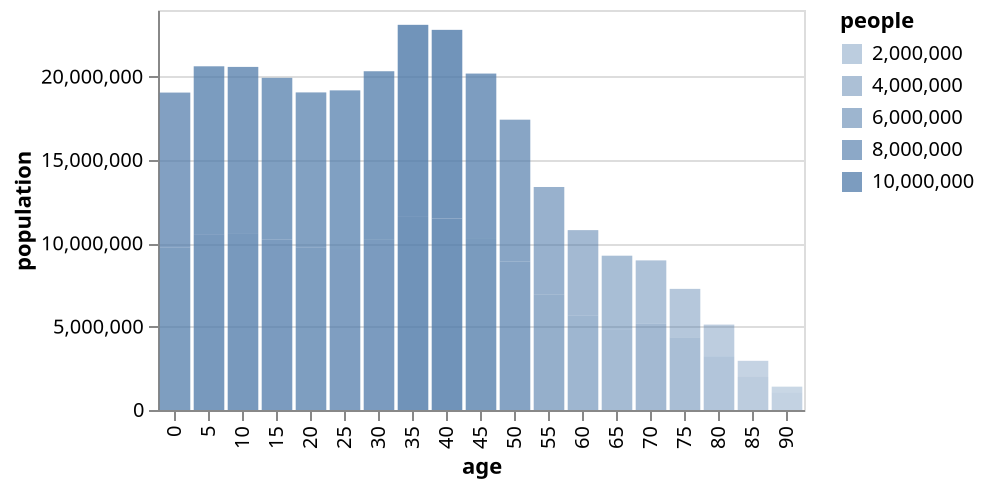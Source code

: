 {"$schema": "https://vega.github.io/schema/vega-lite/v4.json", "description": "A bar chart showing the US population distribution of age groups and gender in 2000.", "data": {"values": [{"year": 1850, "age": 0, "sex": 1, "people": 1483789}, {"year": 1850, "age": 0, "sex": 2, "people": 1450376}, {"year": 1850, "age": 5, "sex": 1, "people": 1411067}, {"year": 1850, "age": 5, "sex": 2, "people": 1359668}, {"year": 1850, "age": 10, "sex": 1, "people": 1260099}, {"year": 1850, "age": 10, "sex": 2, "people": 1216114}, {"year": 1850, "age": 15, "sex": 1, "people": 1077133}, {"year": 1850, "age": 15, "sex": 2, "people": 1110619}, {"year": 1850, "age": 20, "sex": 1, "people": 1017281}, {"year": 1850, "age": 20, "sex": 2, "people": 1003841}, {"year": 1850, "age": 25, "sex": 1, "people": 862547}, {"year": 1850, "age": 25, "sex": 2, "people": 799482}, {"year": 1850, "age": 30, "sex": 1, "people": 730638}, {"year": 1850, "age": 30, "sex": 2, "people": 639636}, {"year": 1850, "age": 35, "sex": 1, "people": 588487}, {"year": 1850, "age": 35, "sex": 2, "people": 505012}, {"year": 1850, "age": 40, "sex": 1, "people": 475911}, {"year": 1850, "age": 40, "sex": 2, "people": 428185}, {"year": 1850, "age": 45, "sex": 1, "people": 384211}, {"year": 1850, "age": 45, "sex": 2, "people": 341254}, {"year": 1850, "age": 50, "sex": 1, "people": 321343}, {"year": 1850, "age": 50, "sex": 2, "people": 286580}, {"year": 1850, "age": 55, "sex": 1, "people": 194080}, {"year": 1850, "age": 55, "sex": 2, "people": 187208}, {"year": 1850, "age": 60, "sex": 1, "people": 174976}, {"year": 1850, "age": 60, "sex": 2, "people": 162236}, {"year": 1850, "age": 65, "sex": 1, "people": 106827}, {"year": 1850, "age": 65, "sex": 2, "people": 105534}, {"year": 1850, "age": 70, "sex": 1, "people": 73677}, {"year": 1850, "age": 70, "sex": 2, "people": 71762}, {"year": 1850, "age": 75, "sex": 1, "people": 40834}, {"year": 1850, "age": 75, "sex": 2, "people": 40229}, {"year": 1850, "age": 80, "sex": 1, "people": 23449}, {"year": 1850, "age": 80, "sex": 2, "people": 22949}, {"year": 1850, "age": 85, "sex": 1, "people": 8186}, {"year": 1850, "age": 85, "sex": 2, "people": 10511}, {"year": 1850, "age": 90, "sex": 1, "people": 5259}, {"year": 1850, "age": 90, "sex": 2, "people": 6569}, {"year": 1860, "age": 0, "sex": 1, "people": 2120846}, {"year": 1860, "age": 0, "sex": 2, "people": 2092162}, {"year": 1860, "age": 5, "sex": 1, "people": 1804467}, {"year": 1860, "age": 5, "sex": 2, "people": 1778772}, {"year": 1860, "age": 10, "sex": 1, "people": 1612640}, {"year": 1860, "age": 10, "sex": 2, "people": 1540350}, {"year": 1860, "age": 15, "sex": 1, "people": 1438094}, {"year": 1860, "age": 15, "sex": 2, "people": 1495999}, {"year": 1860, "age": 20, "sex": 1, "people": 1351121}, {"year": 1860, "age": 20, "sex": 2, "people": 1370462}, {"year": 1860, "age": 25, "sex": 1, "people": 1217615}, {"year": 1860, "age": 25, "sex": 2, "people": 1116373}, {"year": 1860, "age": 30, "sex": 1, "people": 1043174}, {"year": 1860, "age": 30, "sex": 2, "people": 936055}, {"year": 1860, "age": 35, "sex": 1, "people": 866910}, {"year": 1860, "age": 35, "sex": 2, "people": 737136}, {"year": 1860, "age": 40, "sex": 1, "people": 699434}, {"year": 1860, "age": 40, "sex": 2, "people": 616826}, {"year": 1860, "age": 45, "sex": 1, "people": 552404}, {"year": 1860, "age": 45, "sex": 2, "people": 461739}, {"year": 1860, "age": 50, "sex": 1, "people": 456176}, {"year": 1860, "age": 50, "sex": 2, "people": 407305}, {"year": 1860, "age": 55, "sex": 1, "people": 292417}, {"year": 1860, "age": 55, "sex": 2, "people": 267224}, {"year": 1860, "age": 60, "sex": 1, "people": 260887}, {"year": 1860, "age": 60, "sex": 2, "people": 249735}, {"year": 1860, "age": 65, "sex": 1, "people": 149331}, {"year": 1860, "age": 65, "sex": 2, "people": 141405}, {"year": 1860, "age": 70, "sex": 1, "people": 98465}, {"year": 1860, "age": 70, "sex": 2, "people": 101778}, {"year": 1860, "age": 75, "sex": 1, "people": 56699}, {"year": 1860, "age": 75, "sex": 2, "people": 57597}, {"year": 1860, "age": 80, "sex": 1, "people": 29007}, {"year": 1860, "age": 80, "sex": 2, "people": 29506}, {"year": 1860, "age": 85, "sex": 1, "people": 10434}, {"year": 1860, "age": 85, "sex": 2, "people": 14053}, {"year": 1860, "age": 90, "sex": 1, "people": 7232}, {"year": 1860, "age": 90, "sex": 2, "people": 6622}, {"year": 1870, "age": 0, "sex": 1, "people": 2800083}, {"year": 1870, "age": 0, "sex": 2, "people": 2717102}, {"year": 1870, "age": 5, "sex": 1, "people": 2428469}, {"year": 1870, "age": 5, "sex": 2, "people": 2393680}, {"year": 1870, "age": 10, "sex": 1, "people": 2427341}, {"year": 1870, "age": 10, "sex": 2, "people": 2342670}, {"year": 1870, "age": 15, "sex": 1, "people": 1958390}, {"year": 1870, "age": 15, "sex": 2, "people": 2077248}, {"year": 1870, "age": 20, "sex": 1, "people": 1805303}, {"year": 1870, "age": 20, "sex": 2, "people": 1909382}, {"year": 1870, "age": 25, "sex": 1, "people": 1509059}, {"year": 1870, "age": 25, "sex": 2, "people": 1574285}, {"year": 1870, "age": 30, "sex": 1, "people": 1251534}, {"year": 1870, "age": 30, "sex": 2, "people": 1275629}, {"year": 1870, "age": 35, "sex": 1, "people": 1185336}, {"year": 1870, "age": 35, "sex": 2, "people": 1137490}, {"year": 1870, "age": 40, "sex": 1, "people": 968861}, {"year": 1870, "age": 40, "sex": 2, "people": 944401}, {"year": 1870, "age": 45, "sex": 1, "people": 852672}, {"year": 1870, "age": 45, "sex": 2, "people": 747916}, {"year": 1870, "age": 50, "sex": 1, "people": 736387}, {"year": 1870, "age": 50, "sex": 2, "people": 637801}, {"year": 1870, "age": 55, "sex": 1, "people": 486036}, {"year": 1870, "age": 55, "sex": 2, "people": 407819}, {"year": 1870, "age": 60, "sex": 1, "people": 399264}, {"year": 1870, "age": 60, "sex": 2, "people": 374801}, {"year": 1870, "age": 65, "sex": 1, "people": 260829}, {"year": 1870, "age": 65, "sex": 2, "people": 239080}, {"year": 1870, "age": 70, "sex": 1, "people": 173364}, {"year": 1870, "age": 70, "sex": 2, "people": 165501}, {"year": 1870, "age": 75, "sex": 1, "people": 86929}, {"year": 1870, "age": 75, "sex": 2, "people": 89540}, {"year": 1870, "age": 80, "sex": 1, "people": 47427}, {"year": 1870, "age": 80, "sex": 2, "people": 54190}, {"year": 1870, "age": 85, "sex": 1, "people": 15891}, {"year": 1870, "age": 85, "sex": 2, "people": 19302}, {"year": 1870, "age": 90, "sex": 1, "people": 8649}, {"year": 1870, "age": 90, "sex": 2, "people": 13068}, {"year": 1880, "age": 0, "sex": 1, "people": 3533662}, {"year": 1880, "age": 0, "sex": 2, "people": 3421597}, {"year": 1880, "age": 5, "sex": 1, "people": 3297503}, {"year": 1880, "age": 5, "sex": 2, "people": 3179142}, {"year": 1880, "age": 10, "sex": 1, "people": 2911924}, {"year": 1880, "age": 10, "sex": 2, "people": 2813550}, {"year": 1880, "age": 15, "sex": 1, "people": 2457734}, {"year": 1880, "age": 15, "sex": 2, "people": 2527818}, {"year": 1880, "age": 20, "sex": 1, "people": 2547780}, {"year": 1880, "age": 20, "sex": 2, "people": 2512803}, {"year": 1880, "age": 25, "sex": 1, "people": 2119393}, {"year": 1880, "age": 25, "sex": 2, "people": 1974241}, {"year": 1880, "age": 30, "sex": 1, "people": 1749107}, {"year": 1880, "age": 30, "sex": 2, "people": 1596772}, {"year": 1880, "age": 35, "sex": 1, "people": 1540772}, {"year": 1880, "age": 35, "sex": 2, "people": 1483717}, {"year": 1880, "age": 40, "sex": 1, "people": 1237347}, {"year": 1880, "age": 40, "sex": 2, "people": 1239435}, {"year": 1880, "age": 45, "sex": 1, "people": 1065973}, {"year": 1880, "age": 45, "sex": 2, "people": 1003711}, {"year": 1880, "age": 50, "sex": 1, "people": 964484}, {"year": 1880, "age": 50, "sex": 2, "people": 863012}, {"year": 1880, "age": 55, "sex": 1, "people": 679147}, {"year": 1880, "age": 55, "sex": 2, "people": 594843}, {"year": 1880, "age": 60, "sex": 1, "people": 580298}, {"year": 1880, "age": 60, "sex": 2, "people": 526956}, {"year": 1880, "age": 65, "sex": 1, "people": 369398}, {"year": 1880, "age": 65, "sex": 2, "people": 346303}, {"year": 1880, "age": 70, "sex": 1, "people": 255422}, {"year": 1880, "age": 70, "sex": 2, "people": 251860}, {"year": 1880, "age": 75, "sex": 1, "people": 141628}, {"year": 1880, "age": 75, "sex": 2, "people": 143513}, {"year": 1880, "age": 80, "sex": 1, "people": 67526}, {"year": 1880, "age": 80, "sex": 2, "people": 77290}, {"year": 1880, "age": 85, "sex": 1, "people": 22437}, {"year": 1880, "age": 85, "sex": 2, "people": 31227}, {"year": 1880, "age": 90, "sex": 1, "people": 10272}, {"year": 1880, "age": 90, "sex": 2, "people": 15451}, {"year": 1900, "age": 0, "sex": 1, "people": 4619544}, {"year": 1900, "age": 0, "sex": 2, "people": 4589196}, {"year": 1900, "age": 5, "sex": 1, "people": 4465783}, {"year": 1900, "age": 5, "sex": 2, "people": 4390483}, {"year": 1900, "age": 10, "sex": 1, "people": 4057669}, {"year": 1900, "age": 10, "sex": 2, "people": 4001749}, {"year": 1900, "age": 15, "sex": 1, "people": 3774846}, {"year": 1900, "age": 15, "sex": 2, "people": 3801743}, {"year": 1900, "age": 20, "sex": 1, "people": 3694038}, {"year": 1900, "age": 20, "sex": 2, "people": 3751061}, {"year": 1900, "age": 25, "sex": 1, "people": 3389280}, {"year": 1900, "age": 25, "sex": 2, "people": 3236056}, {"year": 1900, "age": 30, "sex": 1, "people": 2918964}, {"year": 1900, "age": 30, "sex": 2, "people": 2665174}, {"year": 1900, "age": 35, "sex": 1, "people": 2633883}, {"year": 1900, "age": 35, "sex": 2, "people": 2347737}, {"year": 1900, "age": 40, "sex": 1, "people": 2261070}, {"year": 1900, "age": 40, "sex": 2, "people": 2004987}, {"year": 1900, "age": 45, "sex": 1, "people": 1868413}, {"year": 1900, "age": 45, "sex": 2, "people": 1648025}, {"year": 1900, "age": 50, "sex": 1, "people": 1571038}, {"year": 1900, "age": 50, "sex": 2, "people": 1411981}, {"year": 1900, "age": 55, "sex": 1, "people": 1161908}, {"year": 1900, "age": 55, "sex": 2, "people": 1064632}, {"year": 1900, "age": 60, "sex": 1, "people": 916571}, {"year": 1900, "age": 60, "sex": 2, "people": 887508}, {"year": 1900, "age": 65, "sex": 1, "people": 672663}, {"year": 1900, "age": 65, "sex": 2, "people": 640212}, {"year": 1900, "age": 70, "sex": 1, "people": 454747}, {"year": 1900, "age": 70, "sex": 2, "people": 440007}, {"year": 1900, "age": 75, "sex": 1, "people": 268211}, {"year": 1900, "age": 75, "sex": 2, "people": 265879}, {"year": 1900, "age": 80, "sex": 1, "people": 127435}, {"year": 1900, "age": 80, "sex": 2, "people": 132449}, {"year": 1900, "age": 85, "sex": 1, "people": 44008}, {"year": 1900, "age": 85, "sex": 2, "people": 48614}, {"year": 1900, "age": 90, "sex": 1, "people": 15164}, {"year": 1900, "age": 90, "sex": 2, "people": 20093}, {"year": 1910, "age": 0, "sex": 1, "people": 5296823}, {"year": 1910, "age": 0, "sex": 2, "people": 5287477}, {"year": 1910, "age": 5, "sex": 1, "people": 4991803}, {"year": 1910, "age": 5, "sex": 2, "people": 4866139}, {"year": 1910, "age": 10, "sex": 1, "people": 4650747}, {"year": 1910, "age": 10, "sex": 2, "people": 4471887}, {"year": 1910, "age": 15, "sex": 1, "people": 4566154}, {"year": 1910, "age": 15, "sex": 2, "people": 4592269}, {"year": 1910, "age": 20, "sex": 1, "people": 4637632}, {"year": 1910, "age": 20, "sex": 2, "people": 4447683}, {"year": 1910, "age": 25, "sex": 1, "people": 4257755}, {"year": 1910, "age": 25, "sex": 2, "people": 3946153}, {"year": 1910, "age": 30, "sex": 1, "people": 3658125}, {"year": 1910, "age": 30, "sex": 2, "people": 3295220}, {"year": 1910, "age": 35, "sex": 1, "people": 3427518}, {"year": 1910, "age": 35, "sex": 2, "people": 3088990}, {"year": 1910, "age": 40, "sex": 1, "people": 2860229}, {"year": 1910, "age": 40, "sex": 2, "people": 2471267}, {"year": 1910, "age": 45, "sex": 1, "people": 2363801}, {"year": 1910, "age": 45, "sex": 2, "people": 2114930}, {"year": 1910, "age": 50, "sex": 1, "people": 2126516}, {"year": 1910, "age": 50, "sex": 2, "people": 1773592}, {"year": 1910, "age": 55, "sex": 1, "people": 1508358}, {"year": 1910, "age": 55, "sex": 2, "people": 1317651}, {"year": 1910, "age": 60, "sex": 1, "people": 1189421}, {"year": 1910, "age": 60, "sex": 2, "people": 1090697}, {"year": 1910, "age": 65, "sex": 1, "people": 850159}, {"year": 1910, "age": 65, "sex": 2, "people": 813868}, {"year": 1910, "age": 70, "sex": 1, "people": 557936}, {"year": 1910, "age": 70, "sex": 2, "people": 547623}, {"year": 1910, "age": 75, "sex": 1, "people": 322679}, {"year": 1910, "age": 75, "sex": 2, "people": 350900}, {"year": 1910, "age": 80, "sex": 1, "people": 161715}, {"year": 1910, "age": 80, "sex": 2, "people": 174315}, {"year": 1910, "age": 85, "sex": 1, "people": 59699}, {"year": 1910, "age": 85, "sex": 2, "people": 62725}, {"year": 1910, "age": 90, "sex": 1, "people": 23929}, {"year": 1910, "age": 90, "sex": 2, "people": 28965}, {"year": 1920, "age": 0, "sex": 1, "people": 5934792}, {"year": 1920, "age": 0, "sex": 2, "people": 5694244}, {"year": 1920, "age": 5, "sex": 1, "people": 5789008}, {"year": 1920, "age": 5, "sex": 2, "people": 5693960}, {"year": 1920, "age": 10, "sex": 1, "people": 5401156}, {"year": 1920, "age": 10, "sex": 2, "people": 5293057}, {"year": 1920, "age": 15, "sex": 1, "people": 4724365}, {"year": 1920, "age": 15, "sex": 2, "people": 4779936}, {"year": 1920, "age": 20, "sex": 1, "people": 4549411}, {"year": 1920, "age": 20, "sex": 2, "people": 4742632}, {"year": 1920, "age": 25, "sex": 1, "people": 4565066}, {"year": 1920, "age": 25, "sex": 2, "people": 4529382}, {"year": 1920, "age": 30, "sex": 1, "people": 4110771}, {"year": 1920, "age": 30, "sex": 2, "people": 3982426}, {"year": 1920, "age": 35, "sex": 1, "people": 4081543}, {"year": 1920, "age": 35, "sex": 2, "people": 3713810}, {"year": 1920, "age": 40, "sex": 1, "people": 3321923}, {"year": 1920, "age": 40, "sex": 2, "people": 3059757}, {"year": 1920, "age": 45, "sex": 1, "people": 3143891}, {"year": 1920, "age": 45, "sex": 2, "people": 2669089}, {"year": 1920, "age": 50, "sex": 1, "people": 2546035}, {"year": 1920, "age": 50, "sex": 2, "people": 2200491}, {"year": 1920, "age": 55, "sex": 1, "people": 1880975}, {"year": 1920, "age": 55, "sex": 2, "people": 1674672}, {"year": 1920, "age": 60, "sex": 1, "people": 1587549}, {"year": 1920, "age": 60, "sex": 2, "people": 1382877}, {"year": 1920, "age": 65, "sex": 1, "people": 1095956}, {"year": 1920, "age": 65, "sex": 2, "people": 989901}, {"year": 1920, "age": 70, "sex": 1, "people": 714618}, {"year": 1920, "age": 70, "sex": 2, "people": 690097}, {"year": 1920, "age": 75, "sex": 1, "people": 417292}, {"year": 1920, "age": 75, "sex": 2, "people": 439465}, {"year": 1920, "age": 80, "sex": 1, "people": 187000}, {"year": 1920, "age": 80, "sex": 2, "people": 211110}, {"year": 1920, "age": 85, "sex": 1, "people": 75991}, {"year": 1920, "age": 85, "sex": 2, "people": 92829}, {"year": 1920, "age": 90, "sex": 1, "people": 22398}, {"year": 1920, "age": 90, "sex": 2, "people": 32085}, {"year": 1930, "age": 0, "sex": 1, "people": 5875250}, {"year": 1930, "age": 0, "sex": 2, "people": 5662530}, {"year": 1930, "age": 5, "sex": 1, "people": 6542592}, {"year": 1930, "age": 5, "sex": 2, "people": 6129561}, {"year": 1930, "age": 10, "sex": 1, "people": 6064820}, {"year": 1930, "age": 10, "sex": 2, "people": 5986529}, {"year": 1930, "age": 15, "sex": 1, "people": 5709452}, {"year": 1930, "age": 15, "sex": 2, "people": 5769587}, {"year": 1930, "age": 20, "sex": 1, "people": 5305992}, {"year": 1930, "age": 20, "sex": 2, "people": 5565382}, {"year": 1930, "age": 25, "sex": 1, "people": 4929853}, {"year": 1930, "age": 25, "sex": 2, "people": 5050229}, {"year": 1930, "age": 30, "sex": 1, "people": 4424408}, {"year": 1930, "age": 30, "sex": 2, "people": 4455213}, {"year": 1930, "age": 35, "sex": 1, "people": 4576531}, {"year": 1930, "age": 35, "sex": 2, "people": 4593776}, {"year": 1930, "age": 40, "sex": 1, "people": 4075139}, {"year": 1930, "age": 40, "sex": 2, "people": 3754022}, {"year": 1930, "age": 45, "sex": 1, "people": 3633152}, {"year": 1930, "age": 45, "sex": 2, "people": 3396558}, {"year": 1930, "age": 50, "sex": 1, "people": 3128108}, {"year": 1930, "age": 50, "sex": 2, "people": 2809191}, {"year": 1930, "age": 55, "sex": 1, "people": 2434077}, {"year": 1930, "age": 55, "sex": 2, "people": 2298614}, {"year": 1930, "age": 60, "sex": 1, "people": 1927564}, {"year": 1930, "age": 60, "sex": 2, "people": 1783515}, {"year": 1930, "age": 65, "sex": 1, "people": 1397275}, {"year": 1930, "age": 65, "sex": 2, "people": 1307312}, {"year": 1930, "age": 70, "sex": 1, "people": 919045}, {"year": 1930, "age": 70, "sex": 2, "people": 918509}, {"year": 1930, "age": 75, "sex": 1, "people": 536375}, {"year": 1930, "age": 75, "sex": 2, "people": 522716}, {"year": 1930, "age": 80, "sex": 1, "people": 246708}, {"year": 1930, "age": 80, "sex": 2, "people": 283579}, {"year": 1930, "age": 85, "sex": 1, "people": 88978}, {"year": 1930, "age": 85, "sex": 2, "people": 109210}, {"year": 1930, "age": 90, "sex": 1, "people": 30338}, {"year": 1930, "age": 90, "sex": 2, "people": 43483}, {"year": 1940, "age": 0, "sex": 1, "people": 5294628}, {"year": 1940, "age": 0, "sex": 2, "people": 5124653}, {"year": 1940, "age": 5, "sex": 1, "people": 5468378}, {"year": 1940, "age": 5, "sex": 2, "people": 5359099}, {"year": 1940, "age": 10, "sex": 1, "people": 5960416}, {"year": 1940, "age": 10, "sex": 2, "people": 5868532}, {"year": 1940, "age": 15, "sex": 1, "people": 6165109}, {"year": 1940, "age": 15, "sex": 2, "people": 6193701}, {"year": 1940, "age": 20, "sex": 1, "people": 5682414}, {"year": 1940, "age": 20, "sex": 2, "people": 5896002}, {"year": 1940, "age": 25, "sex": 1, "people": 5438166}, {"year": 1940, "age": 25, "sex": 2, "people": 5664244}, {"year": 1940, "age": 30, "sex": 1, "people": 5040048}, {"year": 1940, "age": 30, "sex": 2, "people": 5171522}, {"year": 1940, "age": 35, "sex": 1, "people": 4724804}, {"year": 1940, "age": 35, "sex": 2, "people": 4791809}, {"year": 1940, "age": 40, "sex": 1, "people": 4437392}, {"year": 1940, "age": 40, "sex": 2, "people": 4394061}, {"year": 1940, "age": 45, "sex": 1, "people": 4190187}, {"year": 1940, "age": 45, "sex": 2, "people": 4050290}, {"year": 1940, "age": 50, "sex": 1, "people": 3785735}, {"year": 1940, "age": 50, "sex": 2, "people": 3488396}, {"year": 1940, "age": 55, "sex": 1, "people": 2972069}, {"year": 1940, "age": 55, "sex": 2, "people": 2810000}, {"year": 1940, "age": 60, "sex": 1, "people": 2370232}, {"year": 1940, "age": 60, "sex": 2, "people": 2317790}, {"year": 1940, "age": 65, "sex": 1, "people": 1897678}, {"year": 1940, "age": 65, "sex": 2, "people": 1911117}, {"year": 1940, "age": 70, "sex": 1, "people": 1280023}, {"year": 1940, "age": 70, "sex": 2, "people": 1287711}, {"year": 1940, "age": 75, "sex": 1, "people": 713875}, {"year": 1940, "age": 75, "sex": 2, "people": 764915}, {"year": 1940, "age": 80, "sex": 1, "people": 359418}, {"year": 1940, "age": 80, "sex": 2, "people": 414761}, {"year": 1940, "age": 85, "sex": 1, "people": 127303}, {"year": 1940, "age": 85, "sex": 2, "people": 152131}, {"year": 1940, "age": 90, "sex": 1, "people": 42263}, {"year": 1940, "age": 90, "sex": 2, "people": 58119}, {"year": 1950, "age": 0, "sex": 1, "people": 8211806}, {"year": 1950, "age": 0, "sex": 2, "people": 7862267}, {"year": 1950, "age": 5, "sex": 1, "people": 6706601}, {"year": 1950, "age": 5, "sex": 2, "people": 6450863}, {"year": 1950, "age": 10, "sex": 1, "people": 5629744}, {"year": 1950, "age": 10, "sex": 2, "people": 5430835}, {"year": 1950, "age": 15, "sex": 1, "people": 5264129}, {"year": 1950, "age": 15, "sex": 2, "people": 5288742}, {"year": 1950, "age": 20, "sex": 1, "people": 5573308}, {"year": 1950, "age": 20, "sex": 2, "people": 5854227}, {"year": 1950, "age": 25, "sex": 1, "people": 6007254}, {"year": 1950, "age": 25, "sex": 2, "people": 6317332}, {"year": 1950, "age": 30, "sex": 1, "people": 5676022}, {"year": 1950, "age": 30, "sex": 2, "people": 5895178}, {"year": 1950, "age": 35, "sex": 1, "people": 5511364}, {"year": 1950, "age": 35, "sex": 2, "people": 5696261}, {"year": 1950, "age": 40, "sex": 1, "people": 5076985}, {"year": 1950, "age": 40, "sex": 2, "people": 5199224}, {"year": 1950, "age": 45, "sex": 1, "people": 4533177}, {"year": 1950, "age": 45, "sex": 2, "people": 4595842}, {"year": 1950, "age": 50, "sex": 1, "people": 4199164}, {"year": 1950, "age": 50, "sex": 2, "people": 4147295}, {"year": 1950, "age": 55, "sex": 1, "people": 3667351}, {"year": 1950, "age": 55, "sex": 2, "people": 3595158}, {"year": 1950, "age": 60, "sex": 1, "people": 3035038}, {"year": 1950, "age": 60, "sex": 2, "people": 3009768}, {"year": 1950, "age": 65, "sex": 1, "people": 2421234}, {"year": 1950, "age": 65, "sex": 2, "people": 2548250}, {"year": 1950, "age": 70, "sex": 1, "people": 1627920}, {"year": 1950, "age": 70, "sex": 2, "people": 1786831}, {"year": 1950, "age": 75, "sex": 1, "people": 1006530}, {"year": 1950, "age": 75, "sex": 2, "people": 1148469}, {"year": 1950, "age": 80, "sex": 1, "people": 511727}, {"year": 1950, "age": 80, "sex": 2, "people": 637717}, {"year": 1950, "age": 85, "sex": 1, "people": 182821}, {"year": 1950, "age": 85, "sex": 2, "people": 242798}, {"year": 1950, "age": 90, "sex": 1, "people": 54836}, {"year": 1950, "age": 90, "sex": 2, "people": 90766}, {"year": 1960, "age": 0, "sex": 1, "people": 10374975}, {"year": 1960, "age": 0, "sex": 2, "people": 10146999}, {"year": 1960, "age": 5, "sex": 1, "people": 9495503}, {"year": 1960, "age": 5, "sex": 2, "people": 9250741}, {"year": 1960, "age": 10, "sex": 1, "people": 8563700}, {"year": 1960, "age": 10, "sex": 2, "people": 8310764}, {"year": 1960, "age": 15, "sex": 1, "people": 6620902}, {"year": 1960, "age": 15, "sex": 2, "people": 6617493}, {"year": 1960, "age": 20, "sex": 1, "people": 5268384}, {"year": 1960, "age": 20, "sex": 2, "people": 5513495}, {"year": 1960, "age": 25, "sex": 1, "people": 5311805}, {"year": 1960, "age": 25, "sex": 2, "people": 5548259}, {"year": 1960, "age": 30, "sex": 1, "people": 5801342}, {"year": 1960, "age": 30, "sex": 2, "people": 6090862}, {"year": 1960, "age": 35, "sex": 1, "people": 6063063}, {"year": 1960, "age": 35, "sex": 2, "people": 6431337}, {"year": 1960, "age": 40, "sex": 1, "people": 5657943}, {"year": 1960, "age": 40, "sex": 2, "people": 5940520}, {"year": 1960, "age": 45, "sex": 1, "people": 5345658}, {"year": 1960, "age": 45, "sex": 2, "people": 5516028}, {"year": 1960, "age": 50, "sex": 1, "people": 4763364}, {"year": 1960, "age": 50, "sex": 2, "people": 4928844}, {"year": 1960, "age": 55, "sex": 1, "people": 4170581}, {"year": 1960, "age": 55, "sex": 2, "people": 4402878}, {"year": 1960, "age": 60, "sex": 1, "people": 3405293}, {"year": 1960, "age": 60, "sex": 2, "people": 3723839}, {"year": 1960, "age": 65, "sex": 1, "people": 2859371}, {"year": 1960, "age": 65, "sex": 2, "people": 3268699}, {"year": 1960, "age": 70, "sex": 1, "people": 2115763}, {"year": 1960, "age": 70, "sex": 2, "people": 2516479}, {"year": 1960, "age": 75, "sex": 1, "people": 1308913}, {"year": 1960, "age": 75, "sex": 2, "people": 1641371}, {"year": 1960, "age": 80, "sex": 1, "people": 619923}, {"year": 1960, "age": 80, "sex": 2, "people": 856952}, {"year": 1960, "age": 85, "sex": 1, "people": 253245}, {"year": 1960, "age": 85, "sex": 2, "people": 384572}, {"year": 1960, "age": 90, "sex": 1, "people": 75908}, {"year": 1960, "age": 90, "sex": 2, "people": 135774}, {"year": 1970, "age": 0, "sex": 1, "people": 8685121}, {"year": 1970, "age": 0, "sex": 2, "people": 8326887}, {"year": 1970, "age": 5, "sex": 1, "people": 10411131}, {"year": 1970, "age": 5, "sex": 2, "people": 10003293}, {"year": 1970, "age": 10, "sex": 1, "people": 10756403}, {"year": 1970, "age": 10, "sex": 2, "people": 10343538}, {"year": 1970, "age": 15, "sex": 1, "people": 9605399}, {"year": 1970, "age": 15, "sex": 2, "people": 9414284}, {"year": 1970, "age": 20, "sex": 1, "people": 7729202}, {"year": 1970, "age": 20, "sex": 2, "people": 8341830}, {"year": 1970, "age": 25, "sex": 1, "people": 6539301}, {"year": 1970, "age": 25, "sex": 2, "people": 6903041}, {"year": 1970, "age": 30, "sex": 1, "people": 5519879}, {"year": 1970, "age": 30, "sex": 2, "people": 5851441}, {"year": 1970, "age": 35, "sex": 1, "people": 5396732}, {"year": 1970, "age": 35, "sex": 2, "people": 5708021}, {"year": 1970, "age": 40, "sex": 1, "people": 5718538}, {"year": 1970, "age": 40, "sex": 2, "people": 6129319}, {"year": 1970, "age": 45, "sex": 1, "people": 5794120}, {"year": 1970, "age": 45, "sex": 2, "people": 6198742}, {"year": 1970, "age": 50, "sex": 1, "people": 5298312}, {"year": 1970, "age": 50, "sex": 2, "people": 5783817}, {"year": 1970, "age": 55, "sex": 1, "people": 4762911}, {"year": 1970, "age": 55, "sex": 2, "people": 5222164}, {"year": 1970, "age": 60, "sex": 1, "people": 4037643}, {"year": 1970, "age": 60, "sex": 2, "people": 4577251}, {"year": 1970, "age": 65, "sex": 1, "people": 3142606}, {"year": 1970, "age": 65, "sex": 2, "people": 3894827}, {"year": 1970, "age": 70, "sex": 1, "people": 2340826}, {"year": 1970, "age": 70, "sex": 2, "people": 3138009}, {"year": 1970, "age": 75, "sex": 1, "people": 1599269}, {"year": 1970, "age": 75, "sex": 2, "people": 2293376}, {"year": 1970, "age": 80, "sex": 1, "people": 886155}, {"year": 1970, "age": 80, "sex": 2, "people": 1417553}, {"year": 1970, "age": 85, "sex": 1, "people": 371123}, {"year": 1970, "age": 85, "sex": 2, "people": 658511}, {"year": 1970, "age": 90, "sex": 1, "people": 186502}, {"year": 1970, "age": 90, "sex": 2, "people": 314929}, {"year": 1980, "age": 0, "sex": 1, "people": 8439366}, {"year": 1980, "age": 0, "sex": 2, "people": 8081854}, {"year": 1980, "age": 5, "sex": 1, "people": 8680730}, {"year": 1980, "age": 5, "sex": 2, "people": 8275881}, {"year": 1980, "age": 10, "sex": 1, "people": 9452338}, {"year": 1980, "age": 10, "sex": 2, "people": 9048483}, {"year": 1980, "age": 15, "sex": 1, "people": 10698856}, {"year": 1980, "age": 15, "sex": 2, "people": 10410271}, {"year": 1980, "age": 20, "sex": 1, "people": 10486776}, {"year": 1980, "age": 20, "sex": 2, "people": 10614947}, {"year": 1980, "age": 25, "sex": 1, "people": 9624053}, {"year": 1980, "age": 25, "sex": 2, "people": 9827903}, {"year": 1980, "age": 30, "sex": 1, "people": 8705835}, {"year": 1980, "age": 30, "sex": 2, "people": 8955225}, {"year": 1980, "age": 35, "sex": 1, "people": 6852069}, {"year": 1980, "age": 35, "sex": 2, "people": 7134239}, {"year": 1980, "age": 40, "sex": 1, "people": 5692148}, {"year": 1980, "age": 40, "sex": 2, "people": 5953910}, {"year": 1980, "age": 45, "sex": 1, "people": 5342469}, {"year": 1980, "age": 45, "sex": 2, "people": 5697543}, {"year": 1980, "age": 50, "sex": 1, "people": 5603709}, {"year": 1980, "age": 50, "sex": 2, "people": 6110117}, {"year": 1980, "age": 55, "sex": 1, "people": 5485098}, {"year": 1980, "age": 55, "sex": 2, "people": 6160229}, {"year": 1980, "age": 60, "sex": 1, "people": 4696140}, {"year": 1980, "age": 60, "sex": 2, "people": 5456885}, {"year": 1980, "age": 65, "sex": 1, "people": 3893510}, {"year": 1980, "age": 65, "sex": 2, "people": 4896947}, {"year": 1980, "age": 70, "sex": 1, "people": 2857774}, {"year": 1980, "age": 70, "sex": 2, "people": 3963441}, {"year": 1980, "age": 75, "sex": 1, "people": 1840438}, {"year": 1980, "age": 75, "sex": 2, "people": 2951759}, {"year": 1980, "age": 80, "sex": 1, "people": 1012886}, {"year": 1980, "age": 80, "sex": 2, "people": 1919292}, {"year": 1980, "age": 85, "sex": 1, "people": 472338}, {"year": 1980, "age": 85, "sex": 2, "people": 1023115}, {"year": 1980, "age": 90, "sex": 1, "people": 204148}, {"year": 1980, "age": 90, "sex": 2, "people": 499046}, {"year": 1990, "age": 0, "sex": 1, "people": 9307465}, {"year": 1990, "age": 0, "sex": 2, "people": 8894007}, {"year": 1990, "age": 5, "sex": 1, "people": 9274732}, {"year": 1990, "age": 5, "sex": 2, "people": 8799955}, {"year": 1990, "age": 10, "sex": 1, "people": 8782542}, {"year": 1990, "age": 10, "sex": 2, "people": 8337284}, {"year": 1990, "age": 15, "sex": 1, "people": 9020572}, {"year": 1990, "age": 15, "sex": 2, "people": 8590991}, {"year": 1990, "age": 20, "sex": 1, "people": 9436188}, {"year": 1990, "age": 20, "sex": 2, "people": 9152644}, {"year": 1990, "age": 25, "sex": 1, "people": 10658027}, {"year": 1990, "age": 25, "sex": 2, "people": 10587292}, {"year": 1990, "age": 30, "sex": 1, "people": 11028712}, {"year": 1990, "age": 30, "sex": 2, "people": 11105750}, {"year": 1990, "age": 35, "sex": 1, "people": 9853933}, {"year": 1990, "age": 35, "sex": 2, "people": 10038644}, {"year": 1990, "age": 40, "sex": 1, "people": 8712632}, {"year": 1990, "age": 40, "sex": 2, "people": 8928252}, {"year": 1990, "age": 45, "sex": 1, "people": 6848082}, {"year": 1990, "age": 45, "sex": 2, "people": 7115129}, {"year": 1990, "age": 50, "sex": 1, "people": 5553992}, {"year": 1990, "age": 50, "sex": 2, "people": 5899925}, {"year": 1990, "age": 55, "sex": 1, "people": 4981670}, {"year": 1990, "age": 55, "sex": 2, "people": 5460506}, {"year": 1990, "age": 60, "sex": 1, "people": 4953822}, {"year": 1990, "age": 60, "sex": 2, "people": 5663205}, {"year": 1990, "age": 65, "sex": 1, "people": 4538398}, {"year": 1990, "age": 65, "sex": 2, "people": 5594108}, {"year": 1990, "age": 70, "sex": 1, "people": 3429420}, {"year": 1990, "age": 70, "sex": 2, "people": 4610222}, {"year": 1990, "age": 75, "sex": 1, "people": 2344932}, {"year": 1990, "age": 75, "sex": 2, "people": 3723980}, {"year": 1990, "age": 80, "sex": 1, "people": 1342996}, {"year": 1990, "age": 80, "sex": 2, "people": 2545730}, {"year": 1990, "age": 85, "sex": 1, "people": 588790}, {"year": 1990, "age": 85, "sex": 2, "people": 1419494}, {"year": 1990, "age": 90, "sex": 1, "people": 238459}, {"year": 1990, "age": 90, "sex": 2, "people": 745146}, {"year": 2000, "age": 0, "sex": 1, "people": 9735380}, {"year": 2000, "age": 0, "sex": 2, "people": 9310714}, {"year": 2000, "age": 5, "sex": 1, "people": 10552146}, {"year": 2000, "age": 5, "sex": 2, "people": 10069564}, {"year": 2000, "age": 10, "sex": 1, "people": 10563233}, {"year": 2000, "age": 10, "sex": 2, "people": 10022524}, {"year": 2000, "age": 15, "sex": 1, "people": 10237419}, {"year": 2000, "age": 15, "sex": 2, "people": 9692669}, {"year": 2000, "age": 20, "sex": 1, "people": 9731315}, {"year": 2000, "age": 20, "sex": 2, "people": 9324244}, {"year": 2000, "age": 25, "sex": 1, "people": 9659493}, {"year": 2000, "age": 25, "sex": 2, "people": 9518507}, {"year": 2000, "age": 30, "sex": 1, "people": 10205879}, {"year": 2000, "age": 30, "sex": 2, "people": 10119296}, {"year": 2000, "age": 35, "sex": 1, "people": 11475182}, {"year": 2000, "age": 35, "sex": 2, "people": 11635647}, {"year": 2000, "age": 40, "sex": 1, "people": 11320252}, {"year": 2000, "age": 40, "sex": 2, "people": 11488578}, {"year": 2000, "age": 45, "sex": 1, "people": 9925006}, {"year": 2000, "age": 45, "sex": 2, "people": 10261253}, {"year": 2000, "age": 50, "sex": 1, "people": 8507934}, {"year": 2000, "age": 50, "sex": 2, "people": 8911133}, {"year": 2000, "age": 55, "sex": 1, "people": 6459082}, {"year": 2000, "age": 55, "sex": 2, "people": 6921268}, {"year": 2000, "age": 60, "sex": 1, "people": 5123399}, {"year": 2000, "age": 60, "sex": 2, "people": 5668961}, {"year": 2000, "age": 65, "sex": 1, "people": 4453623}, {"year": 2000, "age": 65, "sex": 2, "people": 4804784}, {"year": 2000, "age": 70, "sex": 1, "people": 3792145}, {"year": 2000, "age": 70, "sex": 2, "people": 5184855}, {"year": 2000, "age": 75, "sex": 1, "people": 2912655}, {"year": 2000, "age": 75, "sex": 2, "people": 4355644}, {"year": 2000, "age": 80, "sex": 1, "people": 1902638}, {"year": 2000, "age": 80, "sex": 2, "people": 3221898}, {"year": 2000, "age": 85, "sex": 1, "people": 970357}, {"year": 2000, "age": 85, "sex": 2, "people": 1981156}, {"year": 2000, "age": 90, "sex": 1, "people": 336303}, {"year": 2000, "age": 90, "sex": 2, "people": 1064581}]}, "transform": [{"filter": "datum.year == 2000"}, {"calculate": "datum.sex == 2 ? 'Female' : 'Male'", "as": "gender"}], "width": {"step": 17}, "mark": "bar", "encoding": {"x": {"field": "age", "type": "ordinal"}, "y": {"aggregate": "sum", "field": "people", "type": "quantitative", "title": "population"}, "opacity": {"field": "people", "type": "quantitative"}}}